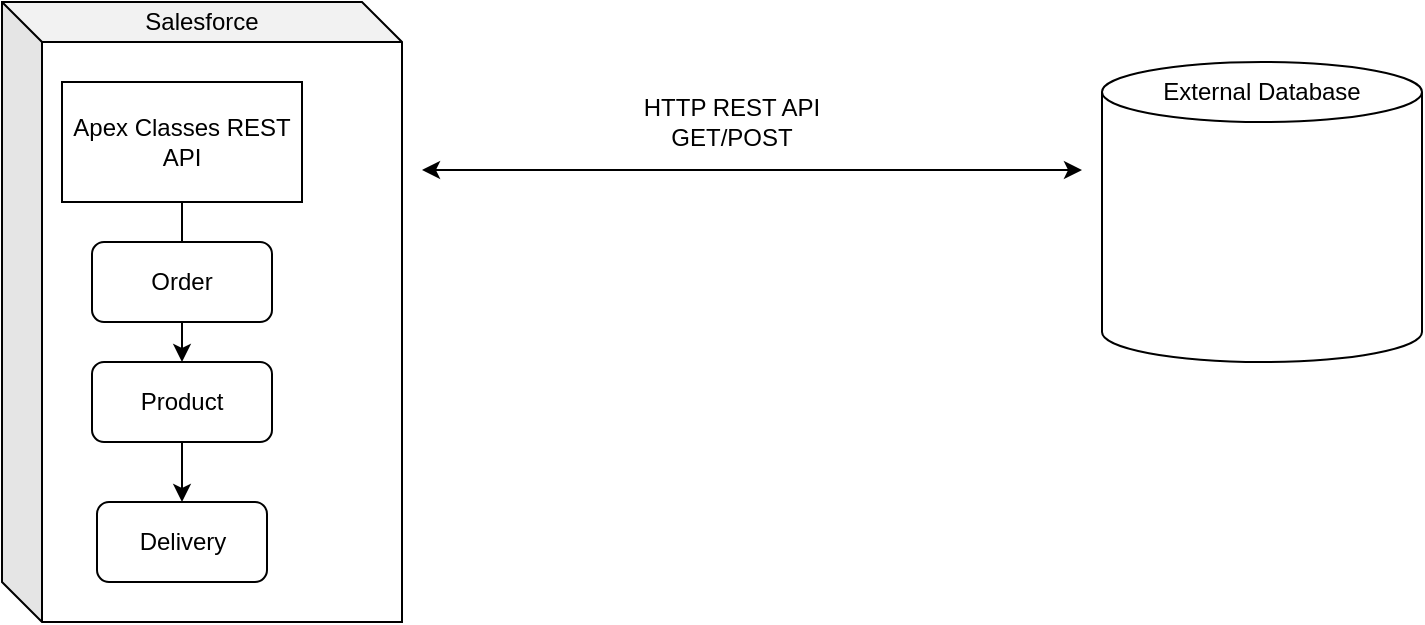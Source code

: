 <mxfile version="13.6.4" type="github">
  <diagram id="R2lEEEUBdFMjLlhIrx00" name="Page-1">
    <mxGraphModel dx="868" dy="482" grid="1" gridSize="10" guides="1" tooltips="1" connect="1" arrows="1" fold="1" page="1" pageScale="1" pageWidth="850" pageHeight="1100" math="0" shadow="0" extFonts="Permanent Marker^https://fonts.googleapis.com/css?family=Permanent+Marker">
      <root>
        <mxCell id="0" />
        <mxCell id="1" parent="0" />
        <mxCell id="9OBMv8pWerXPRRpOb5PL-1" value="" style="shape=cylinder2;whiteSpace=wrap;html=1;boundedLbl=1;backgroundOutline=1;size=15;" vertex="1" parent="1">
          <mxGeometry x="620" y="180" width="160" height="150" as="geometry" />
        </mxCell>
        <mxCell id="9OBMv8pWerXPRRpOb5PL-2" value="External Database" style="text;html=1;strokeColor=none;fillColor=none;align=center;verticalAlign=middle;whiteSpace=wrap;rounded=0;" vertex="1" parent="1">
          <mxGeometry x="645" y="180" width="110" height="30" as="geometry" />
        </mxCell>
        <mxCell id="9OBMv8pWerXPRRpOb5PL-3" value="" style="shape=cube;whiteSpace=wrap;html=1;boundedLbl=1;backgroundOutline=1;darkOpacity=0.05;darkOpacity2=0.1;" vertex="1" parent="1">
          <mxGeometry x="70" y="150" width="200" height="310" as="geometry" />
        </mxCell>
        <mxCell id="9OBMv8pWerXPRRpOb5PL-4" value="Salesforce" style="text;html=1;strokeColor=none;fillColor=none;align=center;verticalAlign=middle;whiteSpace=wrap;rounded=0;" vertex="1" parent="1">
          <mxGeometry x="150" y="150" width="40" height="20" as="geometry" />
        </mxCell>
        <mxCell id="9OBMv8pWerXPRRpOb5PL-14" value="" style="edgeStyle=orthogonalEdgeStyle;rounded=0;orthogonalLoop=1;jettySize=auto;html=1;" edge="1" parent="1" source="9OBMv8pWerXPRRpOb5PL-5" target="9OBMv8pWerXPRRpOb5PL-7">
          <mxGeometry relative="1" as="geometry" />
        </mxCell>
        <mxCell id="9OBMv8pWerXPRRpOb5PL-5" value="Apex Classes REST API" style="rounded=0;whiteSpace=wrap;html=1;" vertex="1" parent="1">
          <mxGeometry x="100" y="190" width="120" height="60" as="geometry" />
        </mxCell>
        <mxCell id="9OBMv8pWerXPRRpOb5PL-6" value="Order" style="rounded=1;whiteSpace=wrap;html=1;" vertex="1" parent="1">
          <mxGeometry x="115" y="270" width="90" height="40" as="geometry" />
        </mxCell>
        <mxCell id="9OBMv8pWerXPRRpOb5PL-15" value="" style="edgeStyle=orthogonalEdgeStyle;rounded=0;orthogonalLoop=1;jettySize=auto;html=1;" edge="1" parent="1" source="9OBMv8pWerXPRRpOb5PL-7" target="9OBMv8pWerXPRRpOb5PL-8">
          <mxGeometry relative="1" as="geometry" />
        </mxCell>
        <mxCell id="9OBMv8pWerXPRRpOb5PL-7" value="Product" style="rounded=1;whiteSpace=wrap;html=1;" vertex="1" parent="1">
          <mxGeometry x="115" y="330" width="90" height="40" as="geometry" />
        </mxCell>
        <mxCell id="9OBMv8pWerXPRRpOb5PL-8" value="Delivery" style="rounded=1;whiteSpace=wrap;html=1;" vertex="1" parent="1">
          <mxGeometry x="117.5" y="400" width="85" height="40" as="geometry" />
        </mxCell>
        <mxCell id="9OBMv8pWerXPRRpOb5PL-10" value="" style="endArrow=classic;startArrow=classic;html=1;" edge="1" parent="1">
          <mxGeometry width="50" height="50" relative="1" as="geometry">
            <mxPoint x="280" y="234" as="sourcePoint" />
            <mxPoint x="610" y="234" as="targetPoint" />
          </mxGeometry>
        </mxCell>
        <mxCell id="9OBMv8pWerXPRRpOb5PL-12" value="HTTP REST API GET/POST" style="text;html=1;strokeColor=none;fillColor=none;align=center;verticalAlign=middle;whiteSpace=wrap;rounded=0;" vertex="1" parent="1">
          <mxGeometry x="360" y="190" width="150" height="40" as="geometry" />
        </mxCell>
      </root>
    </mxGraphModel>
  </diagram>
</mxfile>
